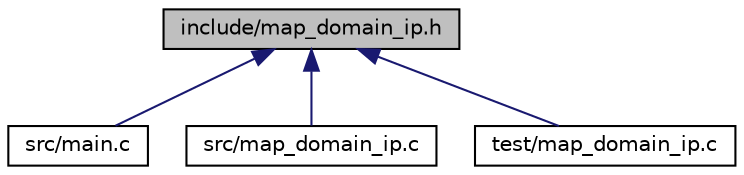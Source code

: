 digraph "include/map_domain_ip.h"
{
 // LATEX_PDF_SIZE
  edge [fontname="Helvetica",fontsize="10",labelfontname="Helvetica",labelfontsize="10"];
  node [fontname="Helvetica",fontsize="10",shape=record];
  Node1 [label="include/map_domain_ip.h",height=0.2,width=0.4,color="black", fillcolor="grey75", style="filled", fontcolor="black",tooltip="Implementation of a DNS domain name to IP addresses mapping, using Joshua J Baker's hashmap...."];
  Node1 -> Node2 [dir="back",color="midnightblue",fontsize="10",style="solid",fontname="Helvetica"];
  Node2 [label="src/main.c",height=0.2,width=0.4,color="black", fillcolor="white", style="filled",URL="$main_8c.html",tooltip="Program entry point."];
  Node1 -> Node3 [dir="back",color="midnightblue",fontsize="10",style="solid",fontname="Helvetica"];
  Node3 [label="src/map_domain_ip.c",height=0.2,width=0.4,color="black", fillcolor="white", style="filled",URL="$src_2map__domain__ip_8c.html",tooltip="Implementation of a DNS domain name to IP addresses mapping, using Joshua J Baker's hashmap...."];
  Node1 -> Node4 [dir="back",color="midnightblue",fontsize="10",style="solid",fontname="Helvetica"];
  Node4 [label="test/map_domain_ip.c",height=0.2,width=0.4,color="black", fillcolor="white", style="filled",URL="$test_2map__domain__ip_8c.html",tooltip="Unit tests for the mapping structure from DNS domain names to IP addresses."];
}
